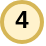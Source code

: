 <mxfile version="14.6.13" type="device"><diagram id="mcsabc2XPS_FslnrQyVV" name="Seite-1"><mxGraphModel dx="101" dy="90" grid="1" gridSize="10" guides="1" tooltips="1" connect="1" arrows="1" fold="1" page="1" pageScale="1" pageWidth="827" pageHeight="1169" math="0" shadow="0"><root><mxCell id="0"/><mxCell id="1" parent="0"/><mxCell id="7LagU4b0whkAaMPn-tAh-1" value="" style="group;fontStyle=1" parent="1" vertex="1" connectable="0"><mxGeometry x="40" y="39" width="20" height="21" as="geometry"/></mxCell><mxCell id="7LagU4b0whkAaMPn-tAh-2" value="" style="ellipse;whiteSpace=wrap;html=1;aspect=fixed;fillColor=#fff2cc;strokeColor=#d6b656;strokeWidth=2;fontStyle=1" parent="7LagU4b0whkAaMPn-tAh-1" vertex="1"><mxGeometry y="1" width="20" height="20" as="geometry"/></mxCell><mxCell id="7LagU4b0whkAaMPn-tAh-3" value="4" style="text;html=1;strokeColor=none;fillColor=none;align=center;verticalAlign=middle;whiteSpace=wrap;rounded=0;fontStyle=1" parent="7LagU4b0whkAaMPn-tAh-1" vertex="1"><mxGeometry x="5" width="10" height="20" as="geometry"/></mxCell></root></mxGraphModel></diagram></mxfile>